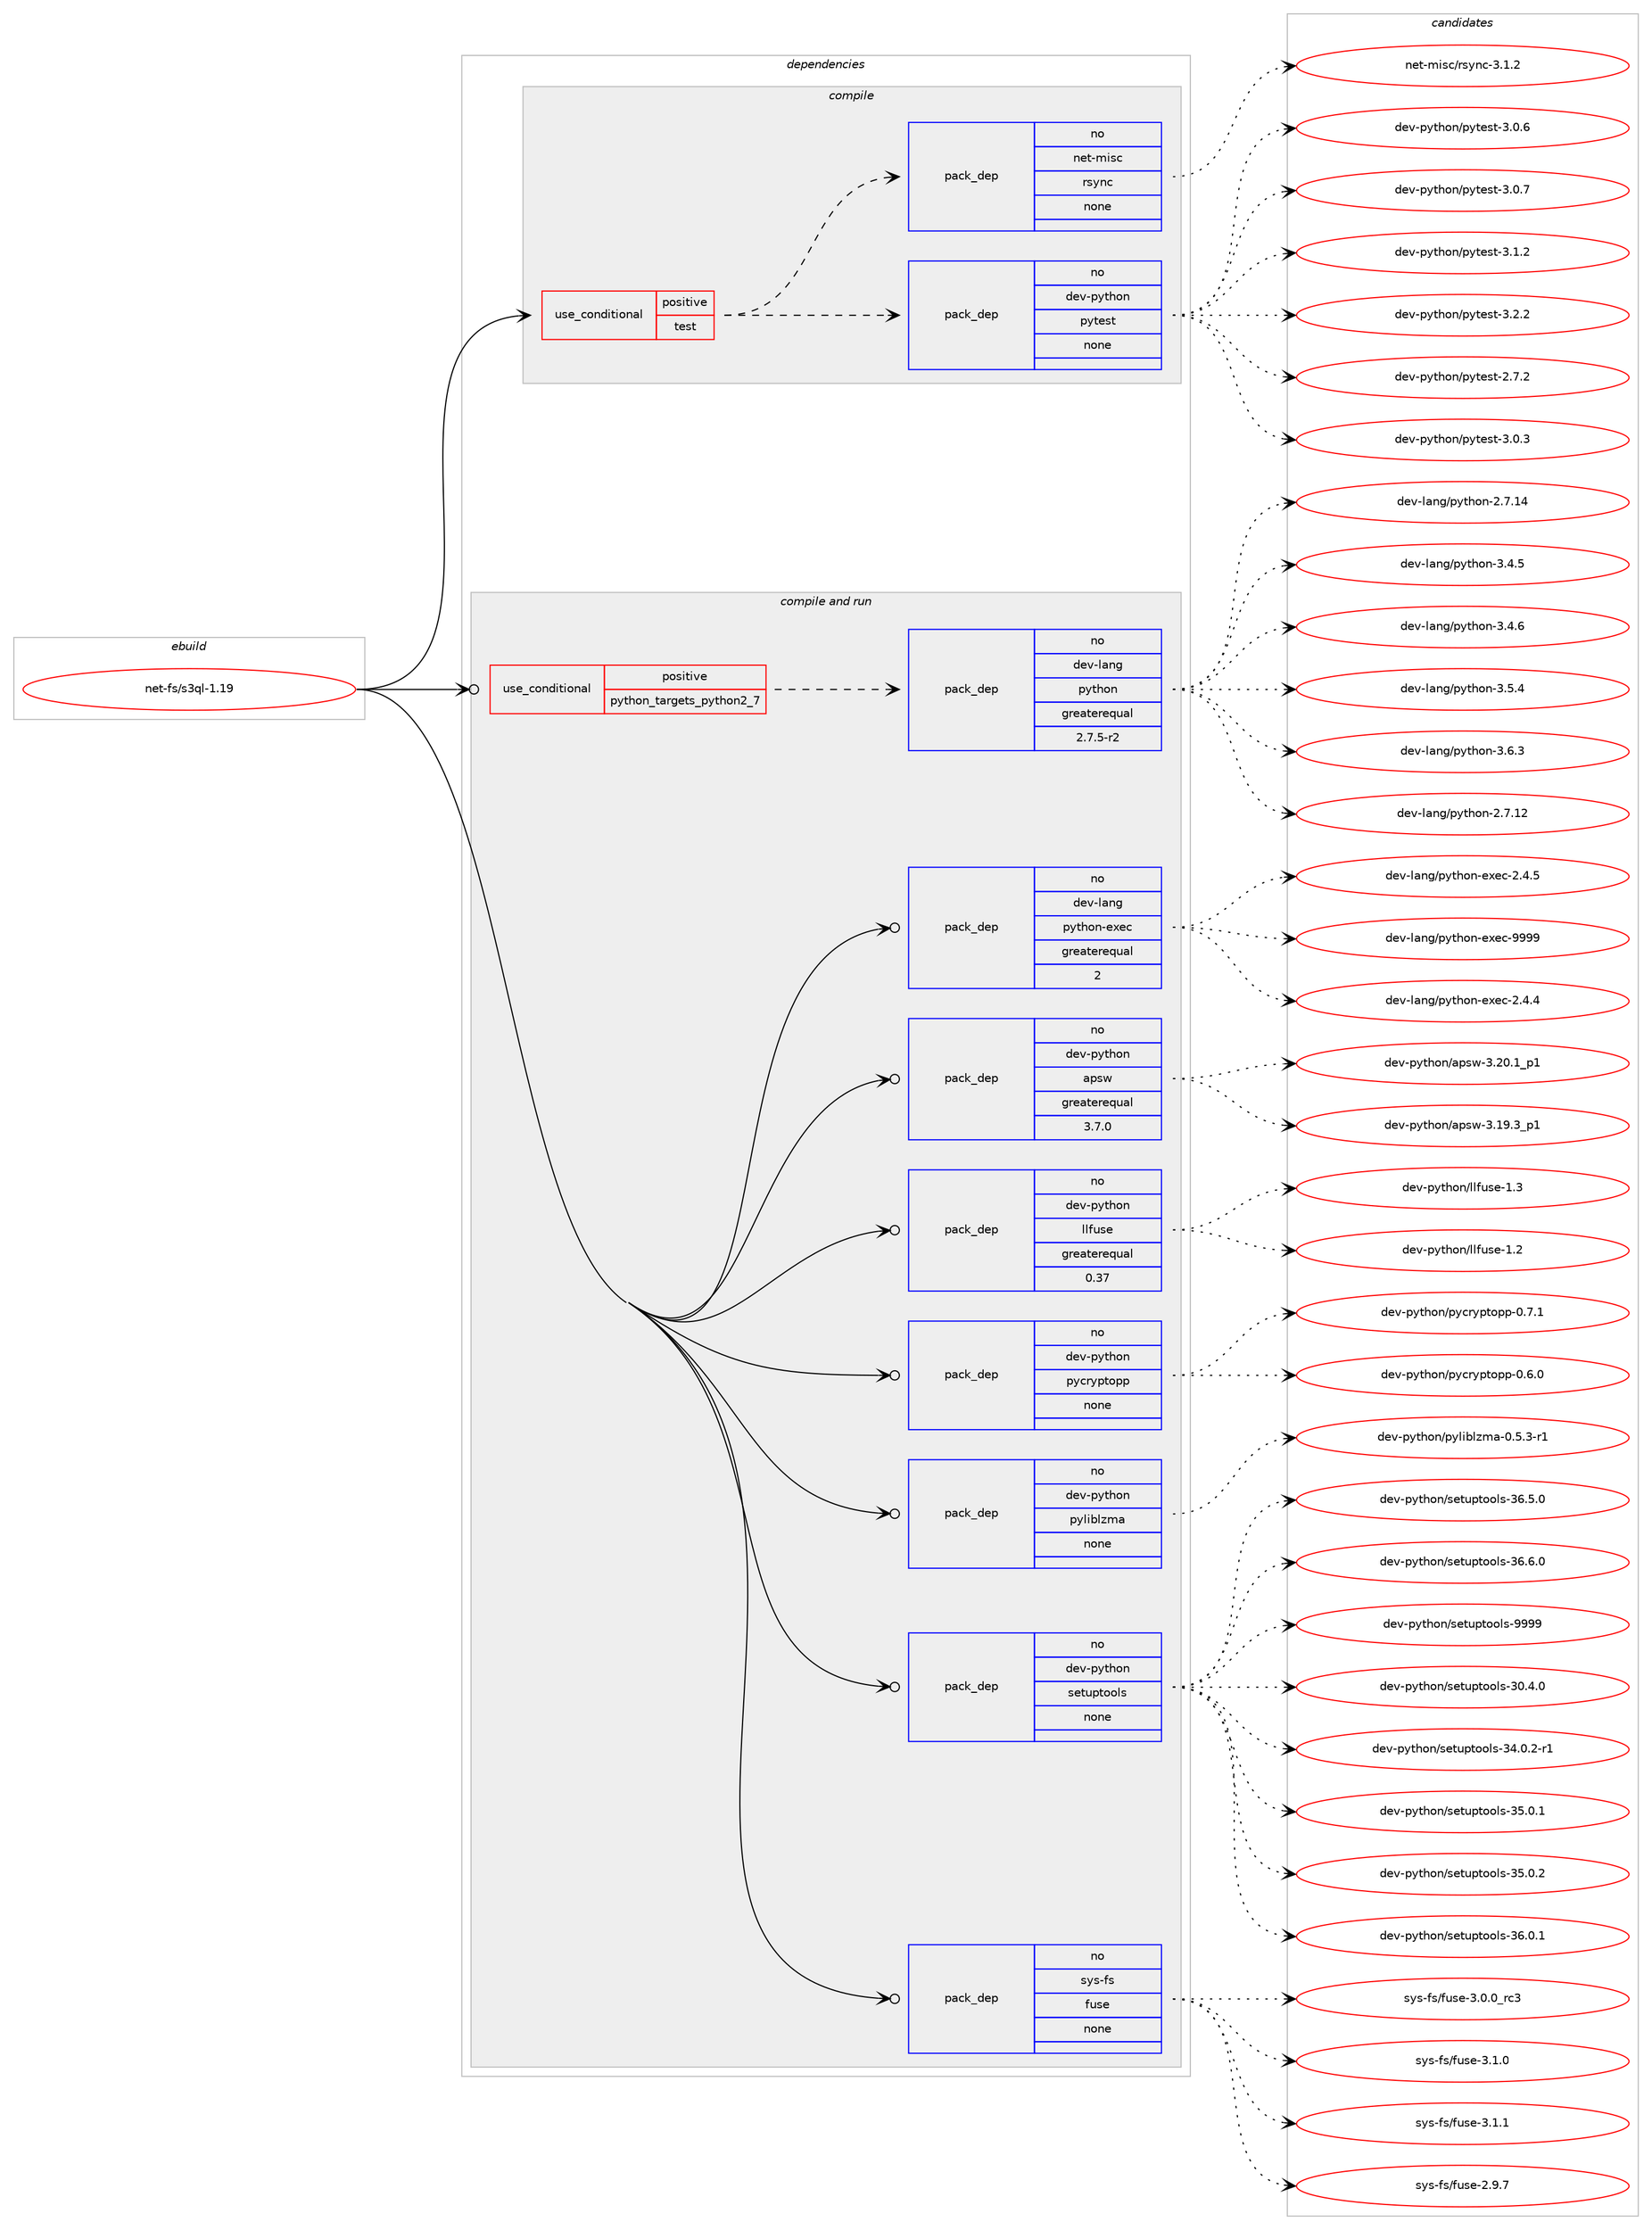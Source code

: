 digraph prolog {

# *************
# Graph options
# *************

newrank=true;
concentrate=true;
compound=true;
graph [rankdir=LR,fontname=Helvetica,fontsize=10,ranksep=1.5];#, ranksep=2.5, nodesep=0.2];
edge  [arrowhead=vee];
node  [fontname=Helvetica,fontsize=10];

# **********
# The ebuild
# **********

subgraph cluster_leftcol {
color=gray;
rank=same;
label=<<i>ebuild</i>>;
id [label="net-fs/s3ql-1.19", color=red, width=4, href="../net-fs/s3ql-1.19.svg"];
}

# ****************
# The dependencies
# ****************

subgraph cluster_midcol {
color=gray;
label=<<i>dependencies</i>>;
subgraph cluster_compile {
fillcolor="#eeeeee";
style=filled;
label=<<i>compile</i>>;
subgraph cond101444 {
dependency410094 [label=<<TABLE BORDER="0" CELLBORDER="1" CELLSPACING="0" CELLPADDING="4"><TR><TD ROWSPAN="3" CELLPADDING="10">use_conditional</TD></TR><TR><TD>positive</TD></TR><TR><TD>test</TD></TR></TABLE>>, shape=none, color=red];
subgraph pack301844 {
dependency410095 [label=<<TABLE BORDER="0" CELLBORDER="1" CELLSPACING="0" CELLPADDING="4" WIDTH="220"><TR><TD ROWSPAN="6" CELLPADDING="30">pack_dep</TD></TR><TR><TD WIDTH="110">no</TD></TR><TR><TD>dev-python</TD></TR><TR><TD>pytest</TD></TR><TR><TD>none</TD></TR><TR><TD></TD></TR></TABLE>>, shape=none, color=blue];
}
dependency410094:e -> dependency410095:w [weight=20,style="dashed",arrowhead="vee"];
subgraph pack301845 {
dependency410096 [label=<<TABLE BORDER="0" CELLBORDER="1" CELLSPACING="0" CELLPADDING="4" WIDTH="220"><TR><TD ROWSPAN="6" CELLPADDING="30">pack_dep</TD></TR><TR><TD WIDTH="110">no</TD></TR><TR><TD>net-misc</TD></TR><TR><TD>rsync</TD></TR><TR><TD>none</TD></TR><TR><TD></TD></TR></TABLE>>, shape=none, color=blue];
}
dependency410094:e -> dependency410096:w [weight=20,style="dashed",arrowhead="vee"];
}
id:e -> dependency410094:w [weight=20,style="solid",arrowhead="vee"];
}
subgraph cluster_compileandrun {
fillcolor="#eeeeee";
style=filled;
label=<<i>compile and run</i>>;
subgraph cond101445 {
dependency410097 [label=<<TABLE BORDER="0" CELLBORDER="1" CELLSPACING="0" CELLPADDING="4"><TR><TD ROWSPAN="3" CELLPADDING="10">use_conditional</TD></TR><TR><TD>positive</TD></TR><TR><TD>python_targets_python2_7</TD></TR></TABLE>>, shape=none, color=red];
subgraph pack301846 {
dependency410098 [label=<<TABLE BORDER="0" CELLBORDER="1" CELLSPACING="0" CELLPADDING="4" WIDTH="220"><TR><TD ROWSPAN="6" CELLPADDING="30">pack_dep</TD></TR><TR><TD WIDTH="110">no</TD></TR><TR><TD>dev-lang</TD></TR><TR><TD>python</TD></TR><TR><TD>greaterequal</TD></TR><TR><TD>2.7.5-r2</TD></TR></TABLE>>, shape=none, color=blue];
}
dependency410097:e -> dependency410098:w [weight=20,style="dashed",arrowhead="vee"];
}
id:e -> dependency410097:w [weight=20,style="solid",arrowhead="odotvee"];
subgraph pack301847 {
dependency410099 [label=<<TABLE BORDER="0" CELLBORDER="1" CELLSPACING="0" CELLPADDING="4" WIDTH="220"><TR><TD ROWSPAN="6" CELLPADDING="30">pack_dep</TD></TR><TR><TD WIDTH="110">no</TD></TR><TR><TD>dev-lang</TD></TR><TR><TD>python-exec</TD></TR><TR><TD>greaterequal</TD></TR><TR><TD>2</TD></TR></TABLE>>, shape=none, color=blue];
}
id:e -> dependency410099:w [weight=20,style="solid",arrowhead="odotvee"];
subgraph pack301848 {
dependency410100 [label=<<TABLE BORDER="0" CELLBORDER="1" CELLSPACING="0" CELLPADDING="4" WIDTH="220"><TR><TD ROWSPAN="6" CELLPADDING="30">pack_dep</TD></TR><TR><TD WIDTH="110">no</TD></TR><TR><TD>dev-python</TD></TR><TR><TD>apsw</TD></TR><TR><TD>greaterequal</TD></TR><TR><TD>3.7.0</TD></TR></TABLE>>, shape=none, color=blue];
}
id:e -> dependency410100:w [weight=20,style="solid",arrowhead="odotvee"];
subgraph pack301849 {
dependency410101 [label=<<TABLE BORDER="0" CELLBORDER="1" CELLSPACING="0" CELLPADDING="4" WIDTH="220"><TR><TD ROWSPAN="6" CELLPADDING="30">pack_dep</TD></TR><TR><TD WIDTH="110">no</TD></TR><TR><TD>dev-python</TD></TR><TR><TD>llfuse</TD></TR><TR><TD>greaterequal</TD></TR><TR><TD>0.37</TD></TR></TABLE>>, shape=none, color=blue];
}
id:e -> dependency410101:w [weight=20,style="solid",arrowhead="odotvee"];
subgraph pack301850 {
dependency410102 [label=<<TABLE BORDER="0" CELLBORDER="1" CELLSPACING="0" CELLPADDING="4" WIDTH="220"><TR><TD ROWSPAN="6" CELLPADDING="30">pack_dep</TD></TR><TR><TD WIDTH="110">no</TD></TR><TR><TD>dev-python</TD></TR><TR><TD>pycryptopp</TD></TR><TR><TD>none</TD></TR><TR><TD></TD></TR></TABLE>>, shape=none, color=blue];
}
id:e -> dependency410102:w [weight=20,style="solid",arrowhead="odotvee"];
subgraph pack301851 {
dependency410103 [label=<<TABLE BORDER="0" CELLBORDER="1" CELLSPACING="0" CELLPADDING="4" WIDTH="220"><TR><TD ROWSPAN="6" CELLPADDING="30">pack_dep</TD></TR><TR><TD WIDTH="110">no</TD></TR><TR><TD>dev-python</TD></TR><TR><TD>pyliblzma</TD></TR><TR><TD>none</TD></TR><TR><TD></TD></TR></TABLE>>, shape=none, color=blue];
}
id:e -> dependency410103:w [weight=20,style="solid",arrowhead="odotvee"];
subgraph pack301852 {
dependency410104 [label=<<TABLE BORDER="0" CELLBORDER="1" CELLSPACING="0" CELLPADDING="4" WIDTH="220"><TR><TD ROWSPAN="6" CELLPADDING="30">pack_dep</TD></TR><TR><TD WIDTH="110">no</TD></TR><TR><TD>dev-python</TD></TR><TR><TD>setuptools</TD></TR><TR><TD>none</TD></TR><TR><TD></TD></TR></TABLE>>, shape=none, color=blue];
}
id:e -> dependency410104:w [weight=20,style="solid",arrowhead="odotvee"];
subgraph pack301853 {
dependency410105 [label=<<TABLE BORDER="0" CELLBORDER="1" CELLSPACING="0" CELLPADDING="4" WIDTH="220"><TR><TD ROWSPAN="6" CELLPADDING="30">pack_dep</TD></TR><TR><TD WIDTH="110">no</TD></TR><TR><TD>sys-fs</TD></TR><TR><TD>fuse</TD></TR><TR><TD>none</TD></TR><TR><TD></TD></TR></TABLE>>, shape=none, color=blue];
}
id:e -> dependency410105:w [weight=20,style="solid",arrowhead="odotvee"];
}
subgraph cluster_run {
fillcolor="#eeeeee";
style=filled;
label=<<i>run</i>>;
}
}

# **************
# The candidates
# **************

subgraph cluster_choices {
rank=same;
color=gray;
label=<<i>candidates</i>>;

subgraph choice301844 {
color=black;
nodesep=1;
choice1001011184511212111610411111047112121116101115116455046554650 [label="dev-python/pytest-2.7.2", color=red, width=4,href="../dev-python/pytest-2.7.2.svg"];
choice1001011184511212111610411111047112121116101115116455146484651 [label="dev-python/pytest-3.0.3", color=red, width=4,href="../dev-python/pytest-3.0.3.svg"];
choice1001011184511212111610411111047112121116101115116455146484654 [label="dev-python/pytest-3.0.6", color=red, width=4,href="../dev-python/pytest-3.0.6.svg"];
choice1001011184511212111610411111047112121116101115116455146484655 [label="dev-python/pytest-3.0.7", color=red, width=4,href="../dev-python/pytest-3.0.7.svg"];
choice1001011184511212111610411111047112121116101115116455146494650 [label="dev-python/pytest-3.1.2", color=red, width=4,href="../dev-python/pytest-3.1.2.svg"];
choice1001011184511212111610411111047112121116101115116455146504650 [label="dev-python/pytest-3.2.2", color=red, width=4,href="../dev-python/pytest-3.2.2.svg"];
dependency410095:e -> choice1001011184511212111610411111047112121116101115116455046554650:w [style=dotted,weight="100"];
dependency410095:e -> choice1001011184511212111610411111047112121116101115116455146484651:w [style=dotted,weight="100"];
dependency410095:e -> choice1001011184511212111610411111047112121116101115116455146484654:w [style=dotted,weight="100"];
dependency410095:e -> choice1001011184511212111610411111047112121116101115116455146484655:w [style=dotted,weight="100"];
dependency410095:e -> choice1001011184511212111610411111047112121116101115116455146494650:w [style=dotted,weight="100"];
dependency410095:e -> choice1001011184511212111610411111047112121116101115116455146504650:w [style=dotted,weight="100"];
}
subgraph choice301845 {
color=black;
nodesep=1;
choice11010111645109105115994711411512111099455146494650 [label="net-misc/rsync-3.1.2", color=red, width=4,href="../net-misc/rsync-3.1.2.svg"];
dependency410096:e -> choice11010111645109105115994711411512111099455146494650:w [style=dotted,weight="100"];
}
subgraph choice301846 {
color=black;
nodesep=1;
choice10010111845108971101034711212111610411111045504655464950 [label="dev-lang/python-2.7.12", color=red, width=4,href="../dev-lang/python-2.7.12.svg"];
choice10010111845108971101034711212111610411111045504655464952 [label="dev-lang/python-2.7.14", color=red, width=4,href="../dev-lang/python-2.7.14.svg"];
choice100101118451089711010347112121116104111110455146524653 [label="dev-lang/python-3.4.5", color=red, width=4,href="../dev-lang/python-3.4.5.svg"];
choice100101118451089711010347112121116104111110455146524654 [label="dev-lang/python-3.4.6", color=red, width=4,href="../dev-lang/python-3.4.6.svg"];
choice100101118451089711010347112121116104111110455146534652 [label="dev-lang/python-3.5.4", color=red, width=4,href="../dev-lang/python-3.5.4.svg"];
choice100101118451089711010347112121116104111110455146544651 [label="dev-lang/python-3.6.3", color=red, width=4,href="../dev-lang/python-3.6.3.svg"];
dependency410098:e -> choice10010111845108971101034711212111610411111045504655464950:w [style=dotted,weight="100"];
dependency410098:e -> choice10010111845108971101034711212111610411111045504655464952:w [style=dotted,weight="100"];
dependency410098:e -> choice100101118451089711010347112121116104111110455146524653:w [style=dotted,weight="100"];
dependency410098:e -> choice100101118451089711010347112121116104111110455146524654:w [style=dotted,weight="100"];
dependency410098:e -> choice100101118451089711010347112121116104111110455146534652:w [style=dotted,weight="100"];
dependency410098:e -> choice100101118451089711010347112121116104111110455146544651:w [style=dotted,weight="100"];
}
subgraph choice301847 {
color=black;
nodesep=1;
choice1001011184510897110103471121211161041111104510112010199455046524652 [label="dev-lang/python-exec-2.4.4", color=red, width=4,href="../dev-lang/python-exec-2.4.4.svg"];
choice1001011184510897110103471121211161041111104510112010199455046524653 [label="dev-lang/python-exec-2.4.5", color=red, width=4,href="../dev-lang/python-exec-2.4.5.svg"];
choice10010111845108971101034711212111610411111045101120101994557575757 [label="dev-lang/python-exec-9999", color=red, width=4,href="../dev-lang/python-exec-9999.svg"];
dependency410099:e -> choice1001011184510897110103471121211161041111104510112010199455046524652:w [style=dotted,weight="100"];
dependency410099:e -> choice1001011184510897110103471121211161041111104510112010199455046524653:w [style=dotted,weight="100"];
dependency410099:e -> choice10010111845108971101034711212111610411111045101120101994557575757:w [style=dotted,weight="100"];
}
subgraph choice301848 {
color=black;
nodesep=1;
choice100101118451121211161041111104797112115119455146495746519511249 [label="dev-python/apsw-3.19.3_p1", color=red, width=4,href="../dev-python/apsw-3.19.3_p1.svg"];
choice100101118451121211161041111104797112115119455146504846499511249 [label="dev-python/apsw-3.20.1_p1", color=red, width=4,href="../dev-python/apsw-3.20.1_p1.svg"];
dependency410100:e -> choice100101118451121211161041111104797112115119455146495746519511249:w [style=dotted,weight="100"];
dependency410100:e -> choice100101118451121211161041111104797112115119455146504846499511249:w [style=dotted,weight="100"];
}
subgraph choice301849 {
color=black;
nodesep=1;
choice100101118451121211161041111104710810810211711510145494650 [label="dev-python/llfuse-1.2", color=red, width=4,href="../dev-python/llfuse-1.2.svg"];
choice100101118451121211161041111104710810810211711510145494651 [label="dev-python/llfuse-1.3", color=red, width=4,href="../dev-python/llfuse-1.3.svg"];
dependency410101:e -> choice100101118451121211161041111104710810810211711510145494650:w [style=dotted,weight="100"];
dependency410101:e -> choice100101118451121211161041111104710810810211711510145494651:w [style=dotted,weight="100"];
}
subgraph choice301850 {
color=black;
nodesep=1;
choice100101118451121211161041111104711212199114121112116111112112454846544648 [label="dev-python/pycryptopp-0.6.0", color=red, width=4,href="../dev-python/pycryptopp-0.6.0.svg"];
choice100101118451121211161041111104711212199114121112116111112112454846554649 [label="dev-python/pycryptopp-0.7.1", color=red, width=4,href="../dev-python/pycryptopp-0.7.1.svg"];
dependency410102:e -> choice100101118451121211161041111104711212199114121112116111112112454846544648:w [style=dotted,weight="100"];
dependency410102:e -> choice100101118451121211161041111104711212199114121112116111112112454846554649:w [style=dotted,weight="100"];
}
subgraph choice301851 {
color=black;
nodesep=1;
choice100101118451121211161041111104711212110810598108122109974548465346514511449 [label="dev-python/pyliblzma-0.5.3-r1", color=red, width=4,href="../dev-python/pyliblzma-0.5.3-r1.svg"];
dependency410103:e -> choice100101118451121211161041111104711212110810598108122109974548465346514511449:w [style=dotted,weight="100"];
}
subgraph choice301852 {
color=black;
nodesep=1;
choice100101118451121211161041111104711510111611711211611111110811545514846524648 [label="dev-python/setuptools-30.4.0", color=red, width=4,href="../dev-python/setuptools-30.4.0.svg"];
choice1001011184511212111610411111047115101116117112116111111108115455152464846504511449 [label="dev-python/setuptools-34.0.2-r1", color=red, width=4,href="../dev-python/setuptools-34.0.2-r1.svg"];
choice100101118451121211161041111104711510111611711211611111110811545515346484649 [label="dev-python/setuptools-35.0.1", color=red, width=4,href="../dev-python/setuptools-35.0.1.svg"];
choice100101118451121211161041111104711510111611711211611111110811545515346484650 [label="dev-python/setuptools-35.0.2", color=red, width=4,href="../dev-python/setuptools-35.0.2.svg"];
choice100101118451121211161041111104711510111611711211611111110811545515446484649 [label="dev-python/setuptools-36.0.1", color=red, width=4,href="../dev-python/setuptools-36.0.1.svg"];
choice100101118451121211161041111104711510111611711211611111110811545515446534648 [label="dev-python/setuptools-36.5.0", color=red, width=4,href="../dev-python/setuptools-36.5.0.svg"];
choice100101118451121211161041111104711510111611711211611111110811545515446544648 [label="dev-python/setuptools-36.6.0", color=red, width=4,href="../dev-python/setuptools-36.6.0.svg"];
choice10010111845112121116104111110471151011161171121161111111081154557575757 [label="dev-python/setuptools-9999", color=red, width=4,href="../dev-python/setuptools-9999.svg"];
dependency410104:e -> choice100101118451121211161041111104711510111611711211611111110811545514846524648:w [style=dotted,weight="100"];
dependency410104:e -> choice1001011184511212111610411111047115101116117112116111111108115455152464846504511449:w [style=dotted,weight="100"];
dependency410104:e -> choice100101118451121211161041111104711510111611711211611111110811545515346484649:w [style=dotted,weight="100"];
dependency410104:e -> choice100101118451121211161041111104711510111611711211611111110811545515346484650:w [style=dotted,weight="100"];
dependency410104:e -> choice100101118451121211161041111104711510111611711211611111110811545515446484649:w [style=dotted,weight="100"];
dependency410104:e -> choice100101118451121211161041111104711510111611711211611111110811545515446534648:w [style=dotted,weight="100"];
dependency410104:e -> choice100101118451121211161041111104711510111611711211611111110811545515446544648:w [style=dotted,weight="100"];
dependency410104:e -> choice10010111845112121116104111110471151011161171121161111111081154557575757:w [style=dotted,weight="100"];
}
subgraph choice301853 {
color=black;
nodesep=1;
choice1151211154510211547102117115101455046574655 [label="sys-fs/fuse-2.9.7", color=red, width=4,href="../sys-fs/fuse-2.9.7.svg"];
choice1151211154510211547102117115101455146484648951149951 [label="sys-fs/fuse-3.0.0_rc3", color=red, width=4,href="../sys-fs/fuse-3.0.0_rc3.svg"];
choice1151211154510211547102117115101455146494648 [label="sys-fs/fuse-3.1.0", color=red, width=4,href="../sys-fs/fuse-3.1.0.svg"];
choice1151211154510211547102117115101455146494649 [label="sys-fs/fuse-3.1.1", color=red, width=4,href="../sys-fs/fuse-3.1.1.svg"];
dependency410105:e -> choice1151211154510211547102117115101455046574655:w [style=dotted,weight="100"];
dependency410105:e -> choice1151211154510211547102117115101455146484648951149951:w [style=dotted,weight="100"];
dependency410105:e -> choice1151211154510211547102117115101455146494648:w [style=dotted,weight="100"];
dependency410105:e -> choice1151211154510211547102117115101455146494649:w [style=dotted,weight="100"];
}
}

}
